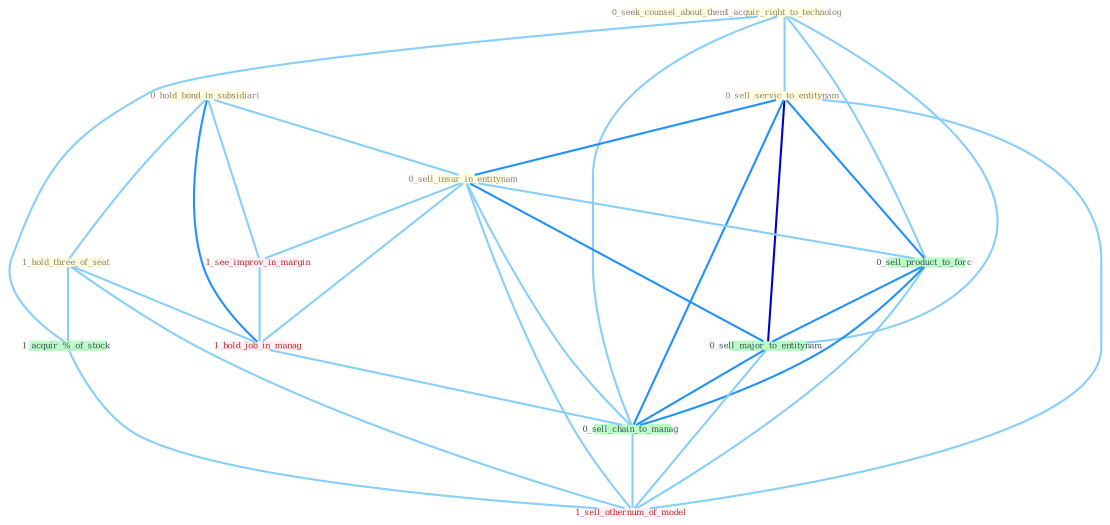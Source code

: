 Graph G{ 
    node
    [shape=polygon,style=filled,width=.5,height=.06,color="#BDFCC9",fixedsize=true,fontsize=4,
    fontcolor="#2f4f4f"];
    {node
    [color="#ffffe0", fontcolor="#8b7d6b"] "0_seek_counsel_about_them " "0_hold_bond_in_subsidiari " "1_acquir_right_to_technolog " "0_sell_servic_to_entitynam " "0_sell_insur_in_entitynam " "1_hold_three_of_seat "}
{node [color="#fff0f5", fontcolor="#b22222"] "1_see_improv_in_margin " "1_hold_job_in_manag " "1_sell_othernum_of_model "}
edge [color="#B0E2FF"];

	"0_hold_bond_in_subsidiari " -- "0_sell_insur_in_entitynam " [w="1", color="#87cefa" ];
	"0_hold_bond_in_subsidiari " -- "1_hold_three_of_seat " [w="1", color="#87cefa" ];
	"0_hold_bond_in_subsidiari " -- "1_see_improv_in_margin " [w="1", color="#87cefa" ];
	"0_hold_bond_in_subsidiari " -- "1_hold_job_in_manag " [w="2", color="#1e90ff" , len=0.8];
	"1_acquir_right_to_technolog " -- "0_sell_servic_to_entitynam " [w="1", color="#87cefa" ];
	"1_acquir_right_to_technolog " -- "1_acquir_%_of_stock " [w="1", color="#87cefa" ];
	"1_acquir_right_to_technolog " -- "0_sell_product_to_forc " [w="1", color="#87cefa" ];
	"1_acquir_right_to_technolog " -- "0_sell_major_to_entitynam " [w="1", color="#87cefa" ];
	"1_acquir_right_to_technolog " -- "0_sell_chain_to_manag " [w="1", color="#87cefa" ];
	"0_sell_servic_to_entitynam " -- "0_sell_insur_in_entitynam " [w="2", color="#1e90ff" , len=0.8];
	"0_sell_servic_to_entitynam " -- "0_sell_product_to_forc " [w="2", color="#1e90ff" , len=0.8];
	"0_sell_servic_to_entitynam " -- "0_sell_major_to_entitynam " [w="3", color="#0000cd" , len=0.6];
	"0_sell_servic_to_entitynam " -- "0_sell_chain_to_manag " [w="2", color="#1e90ff" , len=0.8];
	"0_sell_servic_to_entitynam " -- "1_sell_othernum_of_model " [w="1", color="#87cefa" ];
	"0_sell_insur_in_entitynam " -- "1_see_improv_in_margin " [w="1", color="#87cefa" ];
	"0_sell_insur_in_entitynam " -- "1_hold_job_in_manag " [w="1", color="#87cefa" ];
	"0_sell_insur_in_entitynam " -- "0_sell_product_to_forc " [w="1", color="#87cefa" ];
	"0_sell_insur_in_entitynam " -- "0_sell_major_to_entitynam " [w="2", color="#1e90ff" , len=0.8];
	"0_sell_insur_in_entitynam " -- "0_sell_chain_to_manag " [w="1", color="#87cefa" ];
	"0_sell_insur_in_entitynam " -- "1_sell_othernum_of_model " [w="1", color="#87cefa" ];
	"1_hold_three_of_seat " -- "1_acquir_%_of_stock " [w="1", color="#87cefa" ];
	"1_hold_three_of_seat " -- "1_hold_job_in_manag " [w="1", color="#87cefa" ];
	"1_hold_three_of_seat " -- "1_sell_othernum_of_model " [w="1", color="#87cefa" ];
	"1_see_improv_in_margin " -- "1_hold_job_in_manag " [w="1", color="#87cefa" ];
	"1_acquir_%_of_stock " -- "1_sell_othernum_of_model " [w="1", color="#87cefa" ];
	"1_hold_job_in_manag " -- "0_sell_chain_to_manag " [w="1", color="#87cefa" ];
	"0_sell_product_to_forc " -- "0_sell_major_to_entitynam " [w="2", color="#1e90ff" , len=0.8];
	"0_sell_product_to_forc " -- "0_sell_chain_to_manag " [w="2", color="#1e90ff" , len=0.8];
	"0_sell_product_to_forc " -- "1_sell_othernum_of_model " [w="1", color="#87cefa" ];
	"0_sell_major_to_entitynam " -- "0_sell_chain_to_manag " [w="2", color="#1e90ff" , len=0.8];
	"0_sell_major_to_entitynam " -- "1_sell_othernum_of_model " [w="1", color="#87cefa" ];
	"0_sell_chain_to_manag " -- "1_sell_othernum_of_model " [w="1", color="#87cefa" ];
}